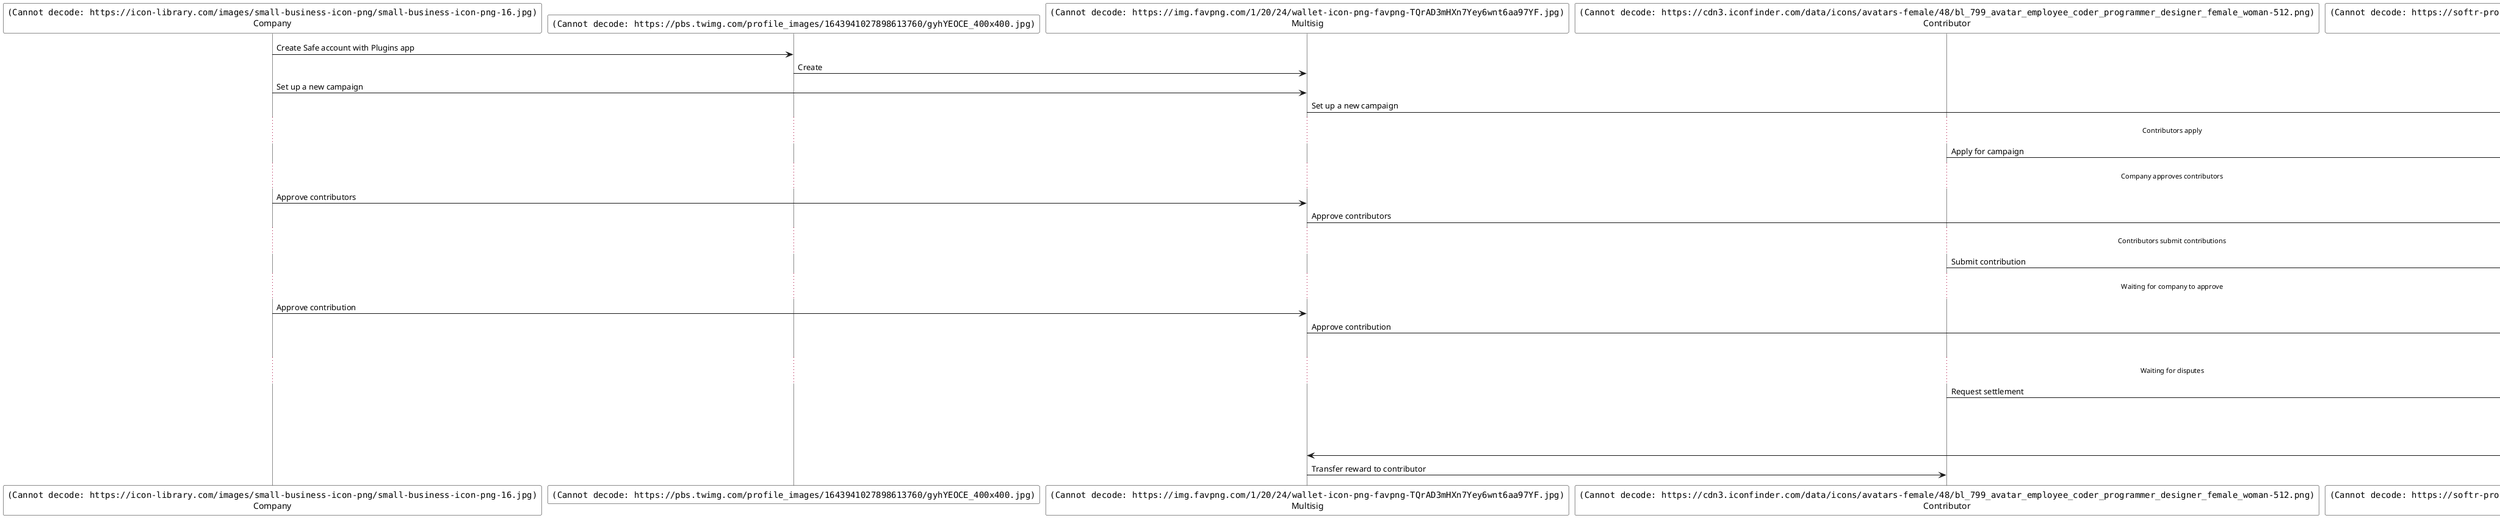 @startuml
skinparam title {
    FontSize 30
}

skinparam lifelineStrategy solid
skinparam noteFontColor automatic
skinparam SequenceMessageAlign direction

!$company = "#ffffff"
!$contributor = "#ffffff"
!$safe = "#ffffff"
!$uma = "#ffffff"
!$covariance = "#ffffff"

participant "<img:https://icon-library.com/images/small-business-icon-png/small-business-icon-png-16.jpg{scale=0.05}>\nCompany" as company $company
participant "<img:https://pbs.twimg.com/profile_images/1643941027898613760/gyhYEOCE_400x400.jpg{scale=0.11}>" as safeprotocol $safe
participant "<img:https://img.favpng.com/1/20/24/wallet-icon-png-favpng-TQrAD3mHXn7Yey6wnt6aa97YF.jpg{scale=0.05}>\nMultisig" as safeaccount $company
participant "<img:https://cdn3.iconfinder.com/data/icons/avatars-female/48/bl_799_avatar_employee_coder_programmer_designer_female_woman-512.png{scale=0.05}>\nContributor" as contributor $contributor
participant "<img:https://softr-prod.imgix.net/applications/125c1d0e-866a-42bf-b831-89853e605024/assets/0dcef2ca-432b-44fe-8d94-f4a5a23ae5b2.png{scale=0.1}>\nSafe Plugin" as safeplugin $covariance
participant "<img:https://softr-prod.imgix.net/applications/125c1d0e-866a-42bf-b831-89853e605024/assets/0dcef2ca-432b-44fe-8d94-f4a5a23ae5b2.png{scale=0.1}>\nHub" as covariance $covariance
participant "<img:https://pbs.twimg.com/profile_images/1498718890574155777/MoXuiz3z_400x400.jpg{scale=0.11}>" as umaprotocol $uma

company -> safeprotocol: Create Safe account with Plugins app
safeprotocol -> safeaccount: Create
company -> safeaccount: Set up a new campaign
safeaccount -> covariance: Set up a new campaign
... Contributors apply ...
contributor -> covariance: Apply for campaign
... Company approves contributors ...
company -> safeaccount: Approve contributors
safeaccount -> covariance: Approve contributors
... Contributors submit contributions ...
contributor -> covariance: Submit contribution
... Waiting for company to approve ...
company -> safeaccount: Approve contribution
safeaccount -> covariance: Approve contribution
covariance -> umaprotocol: Assert contribution
... Waiting for disputes ...
contributor -> umaprotocol: Request settlement
umaprotocol -> covariance: Notify settlement
covariance -> safeplugin: Pay reward
safeplugin -> safeaccount: Initiate transfer
safeaccount -> contributor: Transfer reward to contributor

@enduml
